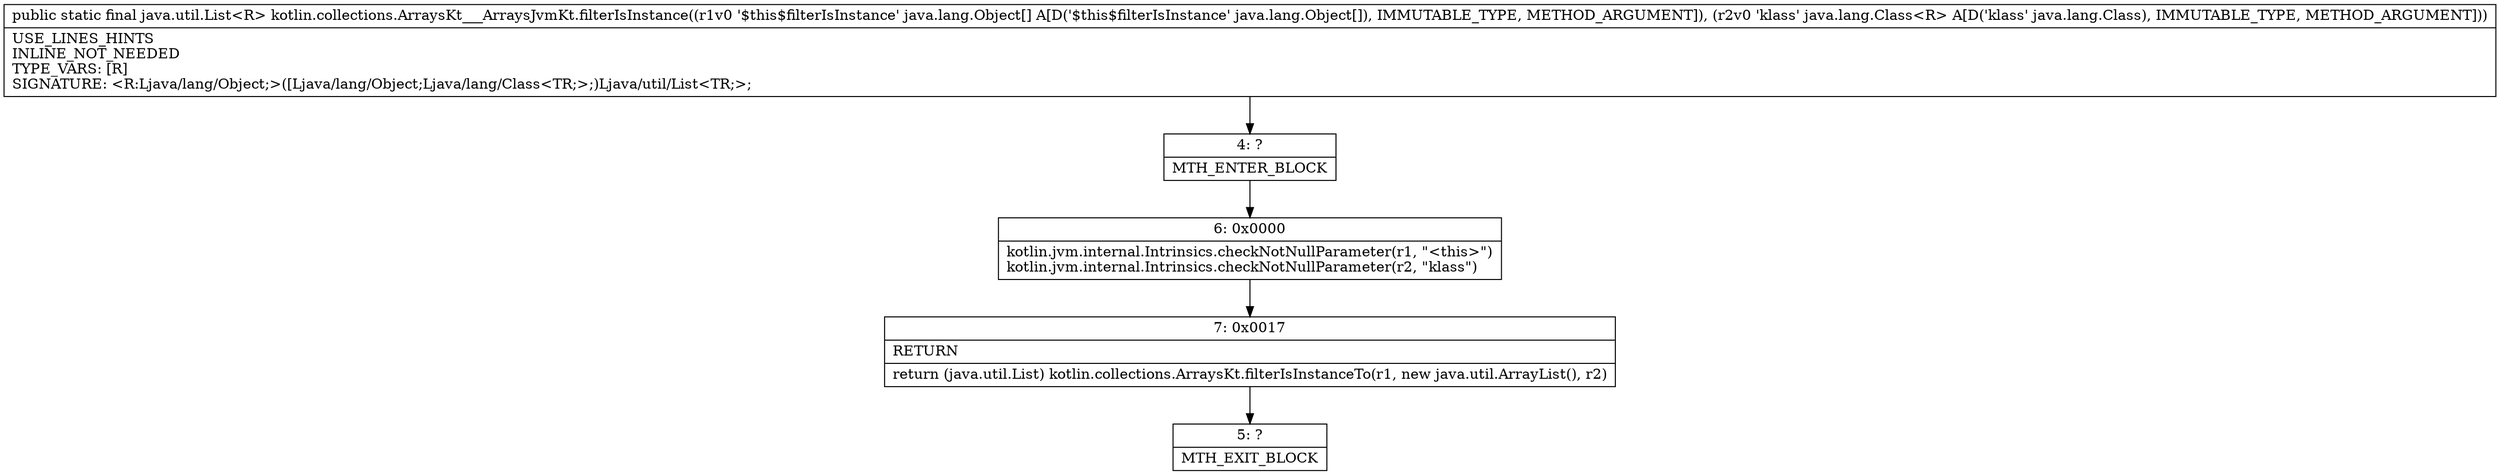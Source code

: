 digraph "CFG forkotlin.collections.ArraysKt___ArraysJvmKt.filterIsInstance([Ljava\/lang\/Object;Ljava\/lang\/Class;)Ljava\/util\/List;" {
Node_4 [shape=record,label="{4\:\ ?|MTH_ENTER_BLOCK\l}"];
Node_6 [shape=record,label="{6\:\ 0x0000|kotlin.jvm.internal.Intrinsics.checkNotNullParameter(r1, \"\<this\>\")\lkotlin.jvm.internal.Intrinsics.checkNotNullParameter(r2, \"klass\")\l}"];
Node_7 [shape=record,label="{7\:\ 0x0017|RETURN\l|return (java.util.List) kotlin.collections.ArraysKt.filterIsInstanceTo(r1, new java.util.ArrayList(), r2)\l}"];
Node_5 [shape=record,label="{5\:\ ?|MTH_EXIT_BLOCK\l}"];
MethodNode[shape=record,label="{public static final java.util.List\<R\> kotlin.collections.ArraysKt___ArraysJvmKt.filterIsInstance((r1v0 '$this$filterIsInstance' java.lang.Object[] A[D('$this$filterIsInstance' java.lang.Object[]), IMMUTABLE_TYPE, METHOD_ARGUMENT]), (r2v0 'klass' java.lang.Class\<R\> A[D('klass' java.lang.Class), IMMUTABLE_TYPE, METHOD_ARGUMENT]))  | USE_LINES_HINTS\lINLINE_NOT_NEEDED\lTYPE_VARS: [R]\lSIGNATURE: \<R:Ljava\/lang\/Object;\>([Ljava\/lang\/Object;Ljava\/lang\/Class\<TR;\>;)Ljava\/util\/List\<TR;\>;\l}"];
MethodNode -> Node_4;Node_4 -> Node_6;
Node_6 -> Node_7;
Node_7 -> Node_5;
}

